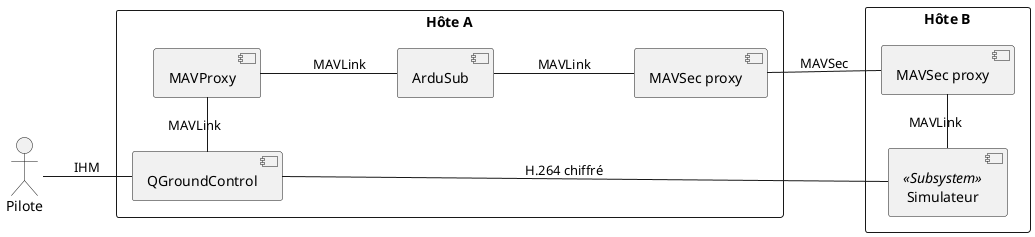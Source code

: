 @startuml

left to right direction

actor Pilote

rectangle "Hôte A" {
    component QGroundControl
    component MAVProxy
    component ArduSub
    component "MAVSec proxy" as SecProxy1

    Pilote -- QGroundControl : IHM
    QGroundControl -left- MAVProxy : MAVLink
    MAVProxy -- ArduSub : MAVLink
    ArduSub -- SecProxy1 : MAVLink
}

rectangle "Hôte B" {
    component "MAVSec proxy" as SecProxy2
    component Simulateur <<Subsystem>>

    SecProxy2 -left- Simulateur : MAVLink
}

SecProxy1 -- SecProxy2 : MAVSec
QGroundControl -- Simulateur : H.264 chiffré

@enduml

